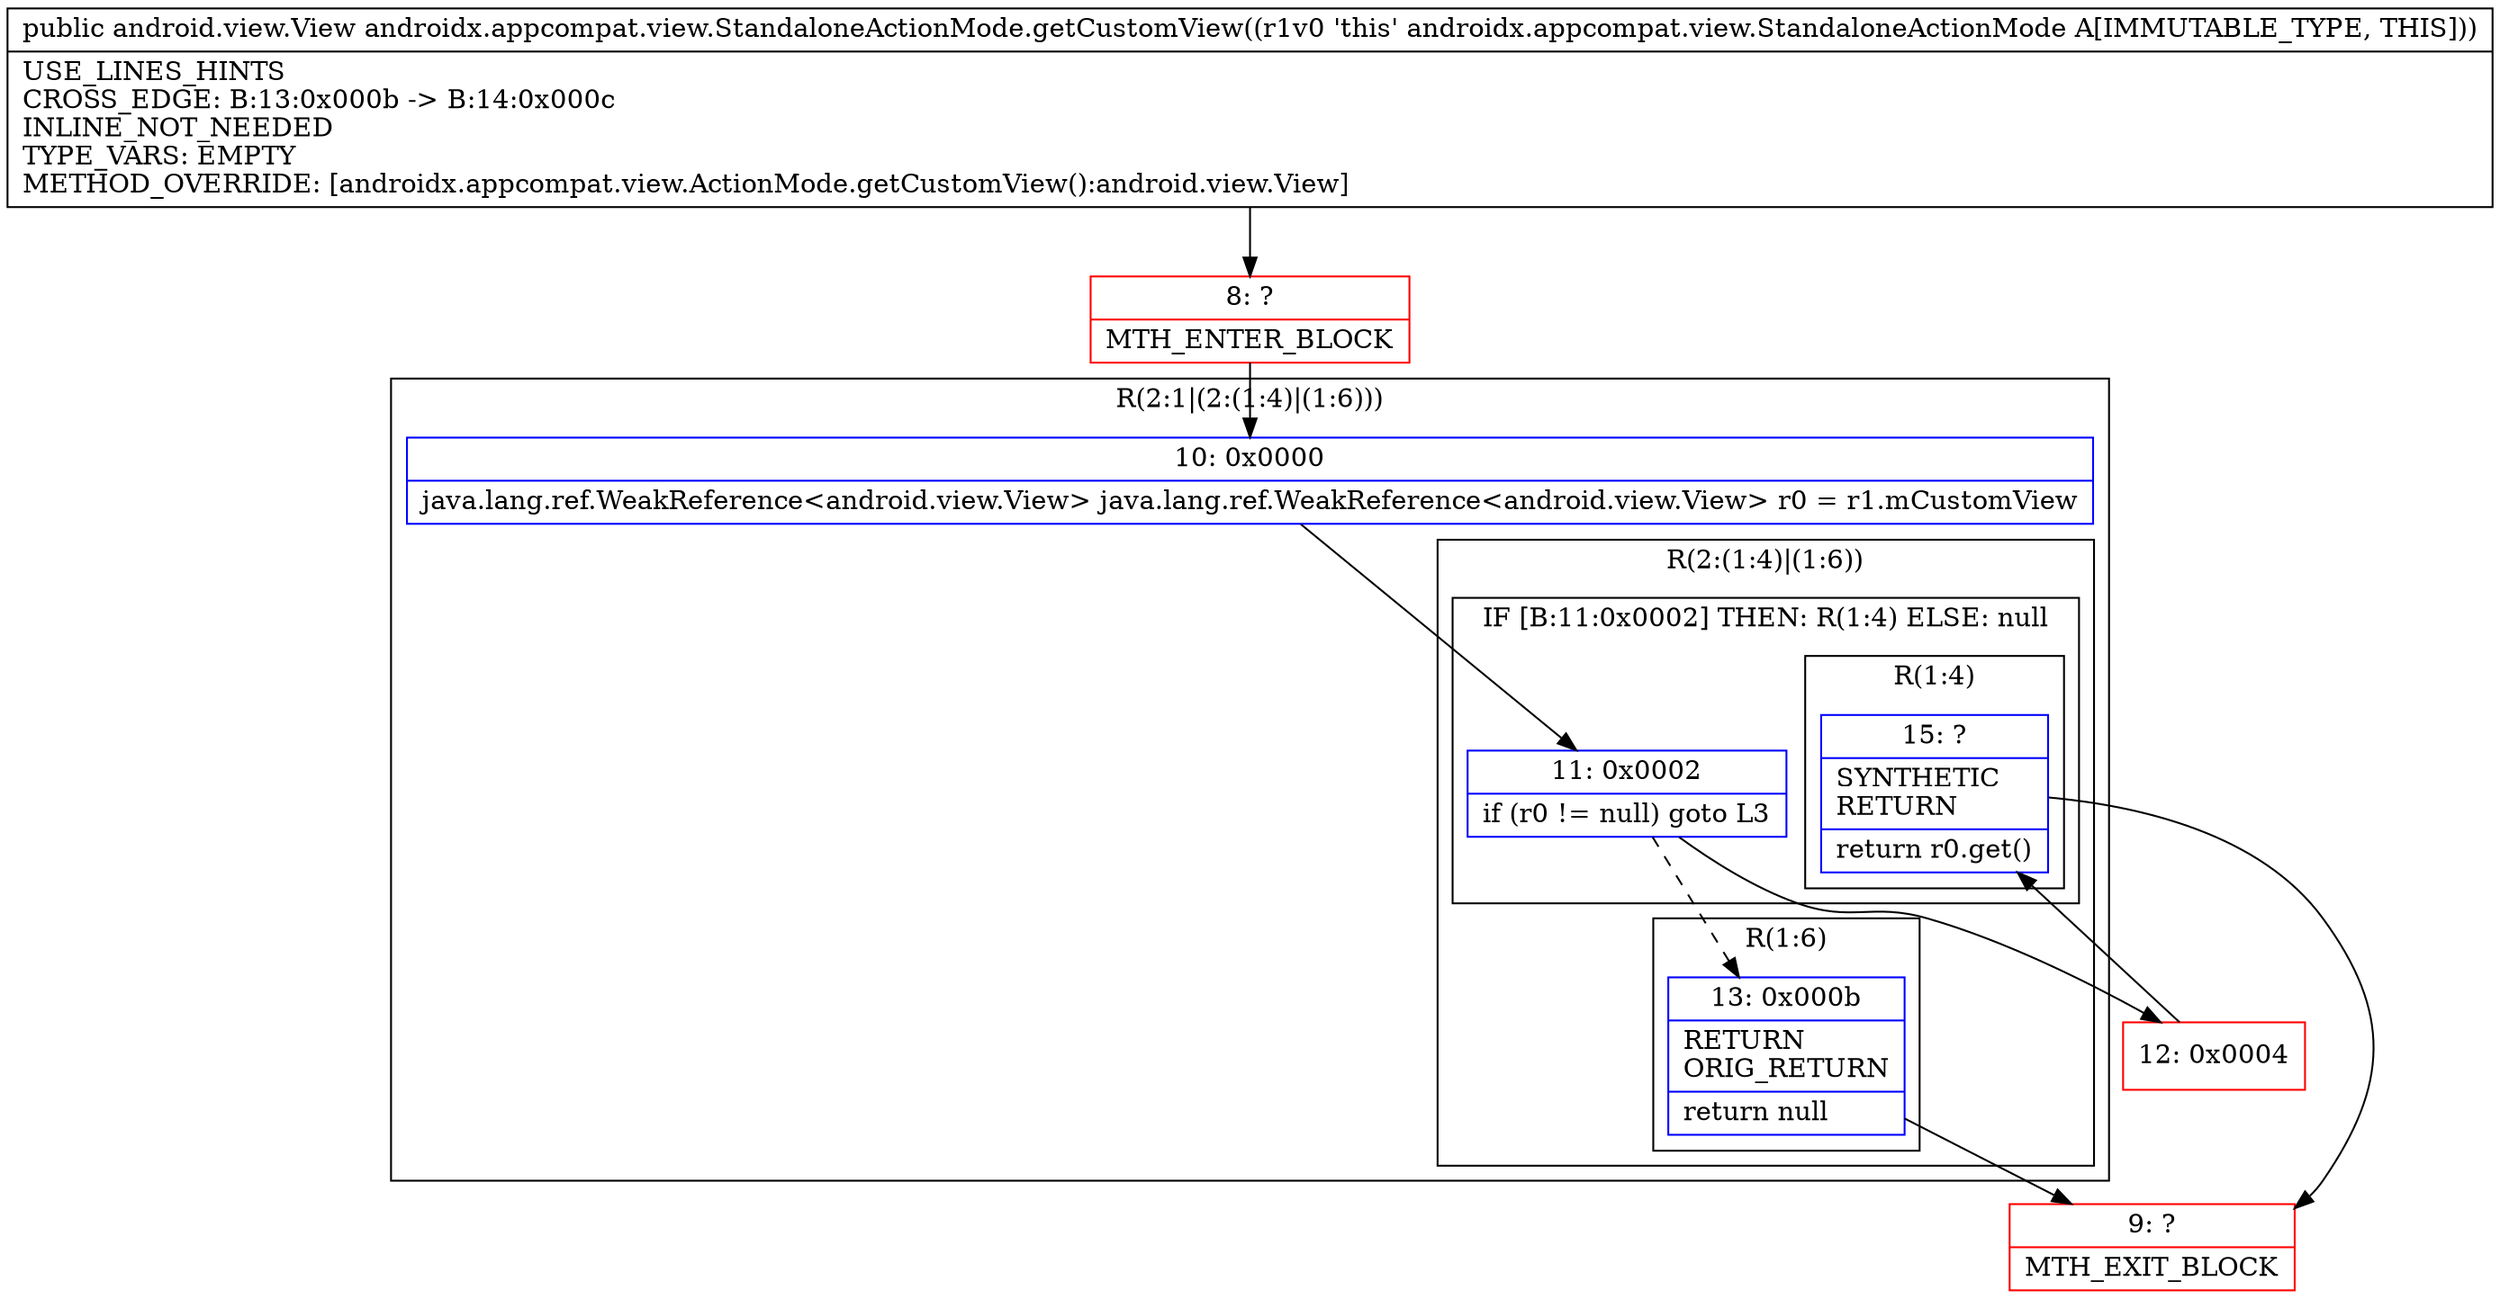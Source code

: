 digraph "CFG forandroidx.appcompat.view.StandaloneActionMode.getCustomView()Landroid\/view\/View;" {
subgraph cluster_Region_1136561782 {
label = "R(2:1|(2:(1:4)|(1:6)))";
node [shape=record,color=blue];
Node_10 [shape=record,label="{10\:\ 0x0000|java.lang.ref.WeakReference\<android.view.View\> java.lang.ref.WeakReference\<android.view.View\> r0 = r1.mCustomView\l}"];
subgraph cluster_Region_837528737 {
label = "R(2:(1:4)|(1:6))";
node [shape=record,color=blue];
subgraph cluster_IfRegion_144564930 {
label = "IF [B:11:0x0002] THEN: R(1:4) ELSE: null";
node [shape=record,color=blue];
Node_11 [shape=record,label="{11\:\ 0x0002|if (r0 != null) goto L3\l}"];
subgraph cluster_Region_924463300 {
label = "R(1:4)";
node [shape=record,color=blue];
Node_15 [shape=record,label="{15\:\ ?|SYNTHETIC\lRETURN\l|return r0.get()\l}"];
}
}
subgraph cluster_Region_1795381192 {
label = "R(1:6)";
node [shape=record,color=blue];
Node_13 [shape=record,label="{13\:\ 0x000b|RETURN\lORIG_RETURN\l|return null\l}"];
}
}
}
Node_8 [shape=record,color=red,label="{8\:\ ?|MTH_ENTER_BLOCK\l}"];
Node_12 [shape=record,color=red,label="{12\:\ 0x0004}"];
Node_9 [shape=record,color=red,label="{9\:\ ?|MTH_EXIT_BLOCK\l}"];
MethodNode[shape=record,label="{public android.view.View androidx.appcompat.view.StandaloneActionMode.getCustomView((r1v0 'this' androidx.appcompat.view.StandaloneActionMode A[IMMUTABLE_TYPE, THIS]))  | USE_LINES_HINTS\lCROSS_EDGE: B:13:0x000b \-\> B:14:0x000c\lINLINE_NOT_NEEDED\lTYPE_VARS: EMPTY\lMETHOD_OVERRIDE: [androidx.appcompat.view.ActionMode.getCustomView():android.view.View]\l}"];
MethodNode -> Node_8;Node_10 -> Node_11;
Node_11 -> Node_12;
Node_11 -> Node_13[style=dashed];
Node_15 -> Node_9;
Node_13 -> Node_9;
Node_8 -> Node_10;
Node_12 -> Node_15;
}


